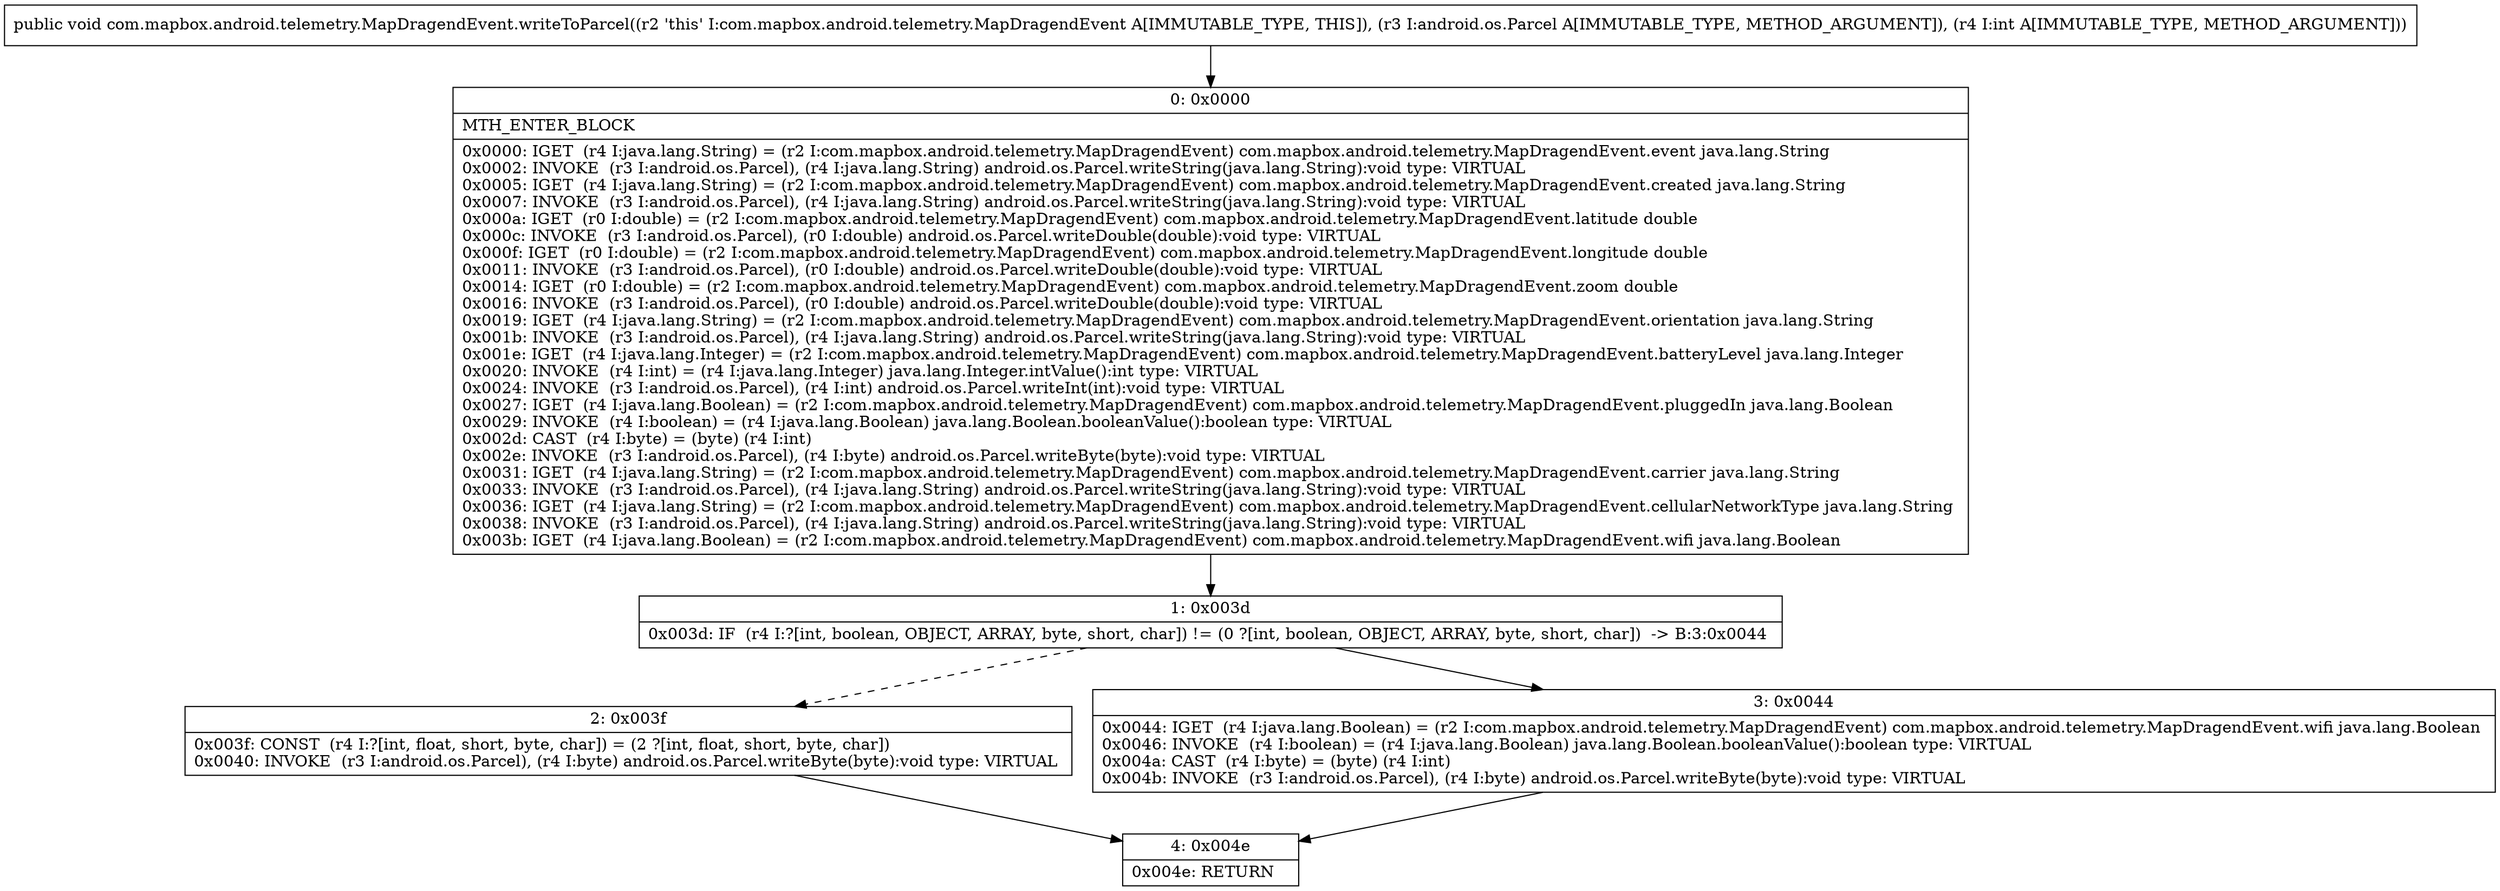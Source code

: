 digraph "CFG forcom.mapbox.android.telemetry.MapDragendEvent.writeToParcel(Landroid\/os\/Parcel;I)V" {
Node_0 [shape=record,label="{0\:\ 0x0000|MTH_ENTER_BLOCK\l|0x0000: IGET  (r4 I:java.lang.String) = (r2 I:com.mapbox.android.telemetry.MapDragendEvent) com.mapbox.android.telemetry.MapDragendEvent.event java.lang.String \l0x0002: INVOKE  (r3 I:android.os.Parcel), (r4 I:java.lang.String) android.os.Parcel.writeString(java.lang.String):void type: VIRTUAL \l0x0005: IGET  (r4 I:java.lang.String) = (r2 I:com.mapbox.android.telemetry.MapDragendEvent) com.mapbox.android.telemetry.MapDragendEvent.created java.lang.String \l0x0007: INVOKE  (r3 I:android.os.Parcel), (r4 I:java.lang.String) android.os.Parcel.writeString(java.lang.String):void type: VIRTUAL \l0x000a: IGET  (r0 I:double) = (r2 I:com.mapbox.android.telemetry.MapDragendEvent) com.mapbox.android.telemetry.MapDragendEvent.latitude double \l0x000c: INVOKE  (r3 I:android.os.Parcel), (r0 I:double) android.os.Parcel.writeDouble(double):void type: VIRTUAL \l0x000f: IGET  (r0 I:double) = (r2 I:com.mapbox.android.telemetry.MapDragendEvent) com.mapbox.android.telemetry.MapDragendEvent.longitude double \l0x0011: INVOKE  (r3 I:android.os.Parcel), (r0 I:double) android.os.Parcel.writeDouble(double):void type: VIRTUAL \l0x0014: IGET  (r0 I:double) = (r2 I:com.mapbox.android.telemetry.MapDragendEvent) com.mapbox.android.telemetry.MapDragendEvent.zoom double \l0x0016: INVOKE  (r3 I:android.os.Parcel), (r0 I:double) android.os.Parcel.writeDouble(double):void type: VIRTUAL \l0x0019: IGET  (r4 I:java.lang.String) = (r2 I:com.mapbox.android.telemetry.MapDragendEvent) com.mapbox.android.telemetry.MapDragendEvent.orientation java.lang.String \l0x001b: INVOKE  (r3 I:android.os.Parcel), (r4 I:java.lang.String) android.os.Parcel.writeString(java.lang.String):void type: VIRTUAL \l0x001e: IGET  (r4 I:java.lang.Integer) = (r2 I:com.mapbox.android.telemetry.MapDragendEvent) com.mapbox.android.telemetry.MapDragendEvent.batteryLevel java.lang.Integer \l0x0020: INVOKE  (r4 I:int) = (r4 I:java.lang.Integer) java.lang.Integer.intValue():int type: VIRTUAL \l0x0024: INVOKE  (r3 I:android.os.Parcel), (r4 I:int) android.os.Parcel.writeInt(int):void type: VIRTUAL \l0x0027: IGET  (r4 I:java.lang.Boolean) = (r2 I:com.mapbox.android.telemetry.MapDragendEvent) com.mapbox.android.telemetry.MapDragendEvent.pluggedIn java.lang.Boolean \l0x0029: INVOKE  (r4 I:boolean) = (r4 I:java.lang.Boolean) java.lang.Boolean.booleanValue():boolean type: VIRTUAL \l0x002d: CAST  (r4 I:byte) = (byte) (r4 I:int) \l0x002e: INVOKE  (r3 I:android.os.Parcel), (r4 I:byte) android.os.Parcel.writeByte(byte):void type: VIRTUAL \l0x0031: IGET  (r4 I:java.lang.String) = (r2 I:com.mapbox.android.telemetry.MapDragendEvent) com.mapbox.android.telemetry.MapDragendEvent.carrier java.lang.String \l0x0033: INVOKE  (r3 I:android.os.Parcel), (r4 I:java.lang.String) android.os.Parcel.writeString(java.lang.String):void type: VIRTUAL \l0x0036: IGET  (r4 I:java.lang.String) = (r2 I:com.mapbox.android.telemetry.MapDragendEvent) com.mapbox.android.telemetry.MapDragendEvent.cellularNetworkType java.lang.String \l0x0038: INVOKE  (r3 I:android.os.Parcel), (r4 I:java.lang.String) android.os.Parcel.writeString(java.lang.String):void type: VIRTUAL \l0x003b: IGET  (r4 I:java.lang.Boolean) = (r2 I:com.mapbox.android.telemetry.MapDragendEvent) com.mapbox.android.telemetry.MapDragendEvent.wifi java.lang.Boolean \l}"];
Node_1 [shape=record,label="{1\:\ 0x003d|0x003d: IF  (r4 I:?[int, boolean, OBJECT, ARRAY, byte, short, char]) != (0 ?[int, boolean, OBJECT, ARRAY, byte, short, char])  \-\> B:3:0x0044 \l}"];
Node_2 [shape=record,label="{2\:\ 0x003f|0x003f: CONST  (r4 I:?[int, float, short, byte, char]) = (2 ?[int, float, short, byte, char]) \l0x0040: INVOKE  (r3 I:android.os.Parcel), (r4 I:byte) android.os.Parcel.writeByte(byte):void type: VIRTUAL \l}"];
Node_3 [shape=record,label="{3\:\ 0x0044|0x0044: IGET  (r4 I:java.lang.Boolean) = (r2 I:com.mapbox.android.telemetry.MapDragendEvent) com.mapbox.android.telemetry.MapDragendEvent.wifi java.lang.Boolean \l0x0046: INVOKE  (r4 I:boolean) = (r4 I:java.lang.Boolean) java.lang.Boolean.booleanValue():boolean type: VIRTUAL \l0x004a: CAST  (r4 I:byte) = (byte) (r4 I:int) \l0x004b: INVOKE  (r3 I:android.os.Parcel), (r4 I:byte) android.os.Parcel.writeByte(byte):void type: VIRTUAL \l}"];
Node_4 [shape=record,label="{4\:\ 0x004e|0x004e: RETURN   \l}"];
MethodNode[shape=record,label="{public void com.mapbox.android.telemetry.MapDragendEvent.writeToParcel((r2 'this' I:com.mapbox.android.telemetry.MapDragendEvent A[IMMUTABLE_TYPE, THIS]), (r3 I:android.os.Parcel A[IMMUTABLE_TYPE, METHOD_ARGUMENT]), (r4 I:int A[IMMUTABLE_TYPE, METHOD_ARGUMENT])) }"];
MethodNode -> Node_0;
Node_0 -> Node_1;
Node_1 -> Node_2[style=dashed];
Node_1 -> Node_3;
Node_2 -> Node_4;
Node_3 -> Node_4;
}

